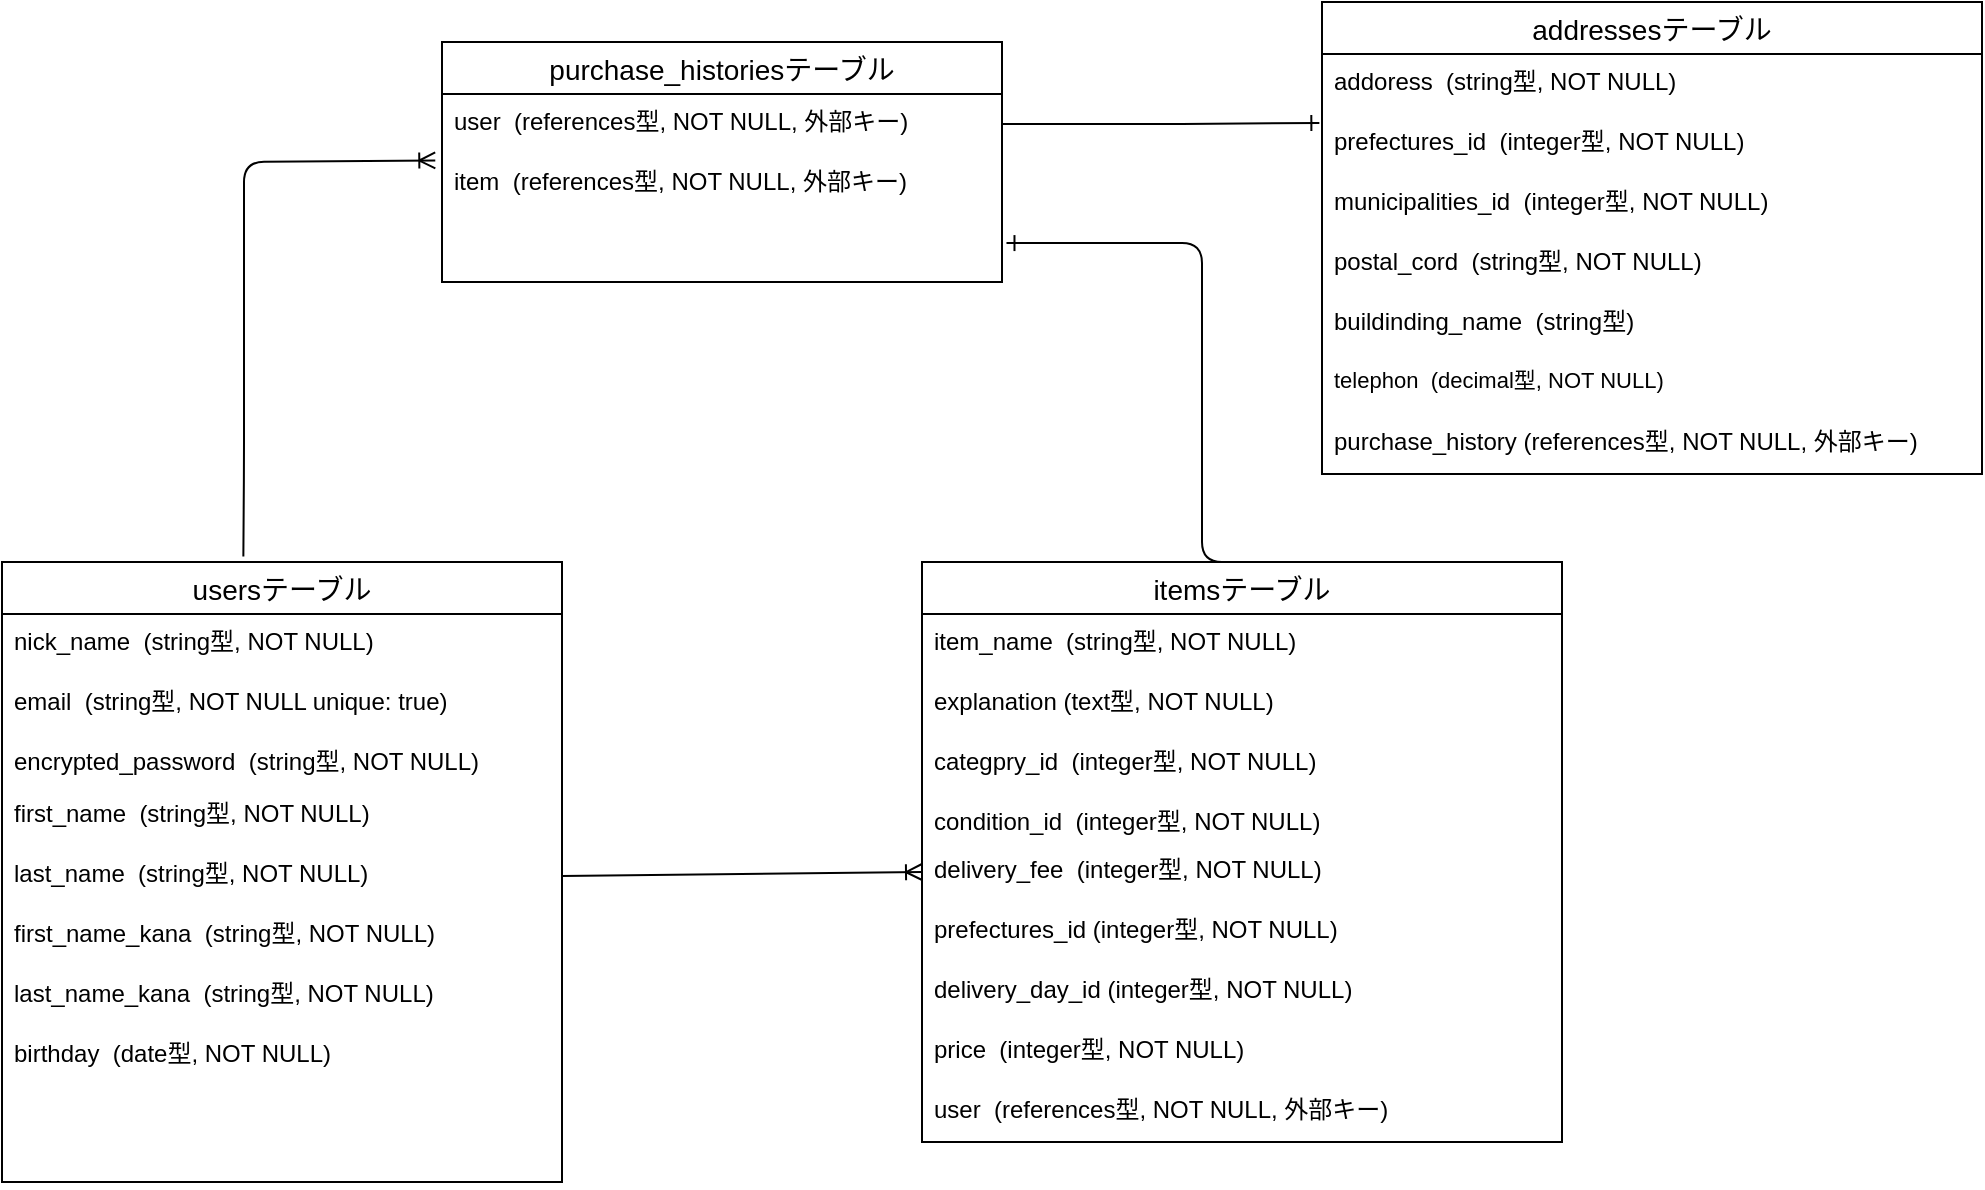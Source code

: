 <mxfile>
    <diagram id="gJbHfe-NU-gCqVRGfuJL" name="ページ1">
        <mxGraphModel dx="1005" dy="859" grid="1" gridSize="10" guides="1" tooltips="1" connect="1" arrows="1" fold="1" page="1" pageScale="1" pageWidth="827" pageHeight="1169" math="0" shadow="0">
            <root>
                <mxCell id="0"/>
                <mxCell id="1" parent="0"/>
                <mxCell id="82" style="edgeStyle=none;html=1;exitX=0.431;exitY=-0.009;exitDx=0;exitDy=0;fontSize=11;exitPerimeter=0;entryX=-0.012;entryY=0.05;entryDx=0;entryDy=0;entryPerimeter=0;endArrow=ERoneToMany;endFill=0;" edge="1" parent="1" source="34" target="80">
                    <mxGeometry relative="1" as="geometry">
                        <mxPoint x="490" y="160" as="targetPoint"/>
                        <Array as="points">
                            <mxPoint x="401" y="310"/>
                            <mxPoint x="401" y="160"/>
                        </Array>
                    </mxGeometry>
                </mxCell>
                <mxCell id="34" value="usersテーブル" style="swimlane;fontStyle=0;childLayout=stackLayout;horizontal=1;startSize=26;horizontalStack=0;resizeParent=1;resizeParentMax=0;resizeLast=0;collapsible=1;marginBottom=0;align=center;fontSize=14;" parent="1" vertex="1">
                    <mxGeometry x="280" y="360" width="280" height="310" as="geometry">
                        <mxRectangle x="60" y="390" width="50" height="26" as="alternateBounds"/>
                    </mxGeometry>
                </mxCell>
                <mxCell id="35" value="nick_name  (string型, NOT NULL)" style="text;strokeColor=none;fillColor=none;spacingLeft=4;spacingRight=4;overflow=hidden;rotatable=0;points=[[0,0.5],[1,0.5]];portConstraint=eastwest;fontSize=12;" parent="34" vertex="1">
                    <mxGeometry y="26" width="280" height="30" as="geometry"/>
                </mxCell>
                <mxCell id="37" value="email  (string型, NOT NULL unique: true)" style="text;strokeColor=none;fillColor=none;spacingLeft=4;spacingRight=4;overflow=hidden;rotatable=0;points=[[0,0.5],[1,0.5]];portConstraint=eastwest;fontSize=12;" parent="34" vertex="1">
                    <mxGeometry y="56" width="280" height="30" as="geometry"/>
                </mxCell>
                <mxCell id="90" value="encrypted_password  (string型, NOT NULL)" style="text;strokeColor=none;fillColor=none;spacingLeft=4;spacingRight=4;overflow=hidden;rotatable=0;points=[[0,0.5],[1,0.5]];portConstraint=eastwest;fontSize=12;" vertex="1" parent="34">
                    <mxGeometry y="86" width="280" height="26" as="geometry"/>
                </mxCell>
                <mxCell id="47" value="first_name  (string型, NOT NULL)" style="text;strokeColor=none;fillColor=none;spacingLeft=4;spacingRight=4;overflow=hidden;rotatable=0;points=[[0,0.5],[1,0.5]];portConstraint=eastwest;fontSize=12;align=left;" parent="34" vertex="1">
                    <mxGeometry y="112" width="280" height="30" as="geometry"/>
                </mxCell>
                <mxCell id="48" value="last_name  (string型, NOT NULL)" style="text;strokeColor=none;fillColor=none;spacingLeft=4;spacingRight=4;overflow=hidden;rotatable=0;points=[[0,0.5],[1,0.5]];portConstraint=eastwest;fontSize=12;align=left;" parent="34" vertex="1">
                    <mxGeometry y="142" width="280" height="30" as="geometry"/>
                </mxCell>
                <mxCell id="89" value="first_name_kana  (string型, NOT NULL)" style="text;strokeColor=none;fillColor=none;spacingLeft=4;spacingRight=4;overflow=hidden;rotatable=0;points=[[0,0.5],[1,0.5]];portConstraint=eastwest;fontSize=12;" vertex="1" parent="34">
                    <mxGeometry y="172" width="280" height="30" as="geometry"/>
                </mxCell>
                <mxCell id="88" value="last_name_kana  (string型, NOT NULL)" style="text;strokeColor=none;fillColor=none;spacingLeft=4;spacingRight=4;overflow=hidden;rotatable=0;points=[[0,0.5],[1,0.5]];portConstraint=eastwest;fontSize=12;" vertex="1" parent="34">
                    <mxGeometry y="202" width="280" height="30" as="geometry"/>
                </mxCell>
                <mxCell id="50" value="birthday  (date型, NOT NULL)" style="text;strokeColor=none;fillColor=none;spacingLeft=4;spacingRight=4;overflow=hidden;rotatable=0;points=[[0,0.5],[1,0.5]];portConstraint=eastwest;fontSize=12;align=left;" parent="34" vertex="1">
                    <mxGeometry y="232" width="280" height="78" as="geometry"/>
                </mxCell>
                <mxCell id="38" value="addressesテーブル" style="swimlane;fontStyle=0;childLayout=stackLayout;horizontal=1;startSize=26;horizontalStack=0;resizeParent=1;resizeParentMax=0;resizeLast=0;collapsible=1;marginBottom=0;align=center;fontSize=14;" parent="1" vertex="1">
                    <mxGeometry x="940" y="80" width="330" height="236" as="geometry"/>
                </mxCell>
                <mxCell id="39" value="addoress  (string型, NOT NULL)" style="text;strokeColor=none;fillColor=none;spacingLeft=4;spacingRight=4;overflow=hidden;rotatable=0;points=[[0,0.5],[1,0.5]];portConstraint=eastwest;fontSize=12;" parent="38" vertex="1">
                    <mxGeometry y="26" width="330" height="30" as="geometry"/>
                </mxCell>
                <mxCell id="40" value="prefectures_id  (integer型, NOT NULL)  " style="text;strokeColor=none;fillColor=none;spacingLeft=4;spacingRight=4;overflow=hidden;rotatable=0;points=[[0,0.5],[1,0.5]];portConstraint=eastwest;fontSize=12;" parent="38" vertex="1">
                    <mxGeometry y="56" width="330" height="30" as="geometry"/>
                </mxCell>
                <mxCell id="53" value="municipalities_id  (integer型, NOT NULL)" style="text;strokeColor=none;fillColor=none;spacingLeft=4;spacingRight=4;overflow=hidden;rotatable=0;points=[[0,0.5],[1,0.5]];portConstraint=eastwest;fontSize=12;align=left;" parent="38" vertex="1">
                    <mxGeometry y="86" width="330" height="30" as="geometry"/>
                </mxCell>
                <mxCell id="51" value="postal_cord  (string型, NOT NULL)" style="text;strokeColor=none;fillColor=none;spacingLeft=4;spacingRight=4;overflow=hidden;rotatable=0;points=[[0,0.5],[1,0.5]];portConstraint=eastwest;fontSize=12;align=left;" parent="38" vertex="1">
                    <mxGeometry y="116" width="330" height="30" as="geometry"/>
                </mxCell>
                <mxCell id="55" value="buildinding_name  (string型)  " style="text;strokeColor=none;fillColor=none;spacingLeft=4;spacingRight=4;overflow=hidden;rotatable=0;points=[[0,0.5],[1,0.5]];portConstraint=eastwest;fontSize=12;align=left;" parent="38" vertex="1">
                    <mxGeometry y="146" width="330" height="30" as="geometry"/>
                </mxCell>
                <mxCell id="52" value="telephon  (decimal型, NOT NULL)" style="text;strokeColor=none;fillColor=none;spacingLeft=4;spacingRight=4;overflow=hidden;rotatable=0;points=[[0,0.5],[1,0.5]];portConstraint=eastwest;fontSize=11;align=left;" parent="38" vertex="1">
                    <mxGeometry y="176" width="330" height="30" as="geometry"/>
                </mxCell>
                <mxCell id="102" value="purchase_history (references型, NOT NULL, 外部キー)" style="text;strokeColor=none;fillColor=none;spacingLeft=4;spacingRight=4;overflow=hidden;rotatable=0;points=[[0,0.5],[1,0.5]];portConstraint=eastwest;fontSize=12;" vertex="1" parent="38">
                    <mxGeometry y="206" width="330" height="30" as="geometry"/>
                </mxCell>
                <mxCell id="101" style="edgeStyle=orthogonalEdgeStyle;html=1;exitX=0.5;exitY=0;exitDx=0;exitDy=0;fontSize=11;endArrow=ERone;endFill=0;entryX=1.008;entryY=0.696;entryDx=0;entryDy=0;entryPerimeter=0;" edge="1" parent="1" source="43" target="80">
                    <mxGeometry relative="1" as="geometry">
                        <mxPoint x="790" y="200" as="targetPoint"/>
                        <Array as="points">
                            <mxPoint x="880" y="201"/>
                        </Array>
                    </mxGeometry>
                </mxCell>
                <mxCell id="43" value="itemsテーブル" style="swimlane;fontStyle=0;childLayout=stackLayout;horizontal=1;startSize=26;horizontalStack=0;resizeParent=1;resizeParentMax=0;resizeLast=0;collapsible=1;marginBottom=0;align=center;fontSize=14;" parent="1" vertex="1">
                    <mxGeometry x="740" y="360" width="320" height="290" as="geometry"/>
                </mxCell>
                <mxCell id="73" value="item_name  (string型, NOT NULL)" style="text;strokeColor=none;fillColor=none;spacingLeft=4;spacingRight=4;overflow=hidden;rotatable=0;points=[[0,0.5],[1,0.5]];portConstraint=eastwest;fontSize=12;align=left;" parent="43" vertex="1">
                    <mxGeometry y="26" width="320" height="30" as="geometry"/>
                </mxCell>
                <mxCell id="72" value="explanation (text型, NOT NULL)" style="text;strokeColor=none;fillColor=none;spacingLeft=4;spacingRight=4;overflow=hidden;rotatable=0;points=[[0,0.5],[1,0.5]];portConstraint=eastwest;fontSize=12;align=left;" parent="43" vertex="1">
                    <mxGeometry y="56" width="320" height="30" as="geometry"/>
                </mxCell>
                <mxCell id="57" value="categpry_id  (integer型, NOT NULL)" style="text;strokeColor=none;fillColor=none;spacingLeft=4;spacingRight=4;overflow=hidden;rotatable=0;points=[[0,0.5],[1,0.5]];portConstraint=eastwest;fontSize=12;align=left;" parent="43" vertex="1">
                    <mxGeometry y="86" width="320" height="30" as="geometry"/>
                </mxCell>
                <mxCell id="58" value="condition_id  (integer型, NOT NULL)" style="text;strokeColor=none;fillColor=none;spacingLeft=4;spacingRight=4;overflow=hidden;rotatable=0;points=[[0,0.5],[1,0.5]];portConstraint=eastwest;fontSize=12;align=left;" parent="43" vertex="1">
                    <mxGeometry y="116" width="320" height="24" as="geometry"/>
                </mxCell>
                <mxCell id="59" value="delivery_fee  (integer型, NOT NULL)" style="text;strokeColor=none;fillColor=none;spacingLeft=4;spacingRight=4;overflow=hidden;rotatable=0;points=[[0,0.5],[1,0.5]];portConstraint=eastwest;fontSize=12;align=left;" parent="43" vertex="1">
                    <mxGeometry y="140" width="320" height="30" as="geometry"/>
                </mxCell>
                <mxCell id="95" value="prefectures_id (integer型, NOT NULL)" style="text;strokeColor=none;fillColor=none;spacingLeft=4;spacingRight=4;overflow=hidden;rotatable=0;points=[[0,0.5],[1,0.5]];portConstraint=eastwest;fontSize=12;align=left;" vertex="1" parent="43">
                    <mxGeometry y="170" width="320" height="30" as="geometry"/>
                </mxCell>
                <mxCell id="96" value="delivery_day_id (integer型, NOT NULL)" style="text;strokeColor=none;fillColor=none;spacingLeft=4;spacingRight=4;overflow=hidden;rotatable=0;points=[[0,0.5],[1,0.5]];portConstraint=eastwest;fontSize=12;align=left;" vertex="1" parent="43">
                    <mxGeometry y="200" width="320" height="30" as="geometry"/>
                </mxCell>
                <mxCell id="45" value="price  (integer型, NOT NULL)" style="text;strokeColor=none;fillColor=none;spacingLeft=4;spacingRight=4;overflow=hidden;rotatable=0;points=[[0,0.5],[1,0.5]];portConstraint=eastwest;fontSize=12;" parent="43" vertex="1">
                    <mxGeometry y="230" width="320" height="30" as="geometry"/>
                </mxCell>
                <mxCell id="62" value="user  (references型, NOT NULL, 外部キー)" style="text;strokeColor=none;fillColor=none;spacingLeft=4;spacingRight=4;overflow=hidden;rotatable=0;points=[[0,0.5],[1,0.5]];portConstraint=eastwest;fontSize=12;align=left;" parent="43" vertex="1">
                    <mxGeometry y="260" width="320" height="30" as="geometry"/>
                </mxCell>
                <mxCell id="78" value="purchase_historiesテーブル" style="swimlane;fontStyle=0;childLayout=stackLayout;horizontal=1;startSize=26;horizontalStack=0;resizeParent=1;resizeParentMax=0;resizeLast=0;collapsible=1;marginBottom=0;align=center;fontSize=14;" vertex="1" parent="1">
                    <mxGeometry x="500" y="100" width="280" height="120" as="geometry"/>
                </mxCell>
                <mxCell id="79" value="user  (references型, NOT NULL, 外部キー)" style="text;strokeColor=none;fillColor=none;spacingLeft=4;spacingRight=4;overflow=hidden;rotatable=0;points=[[0,0.5],[1,0.5]];portConstraint=eastwest;fontSize=12;" vertex="1" parent="78">
                    <mxGeometry y="26" width="280" height="30" as="geometry"/>
                </mxCell>
                <mxCell id="80" value="item  (references型, NOT NULL, 外部キー)" style="text;strokeColor=none;fillColor=none;spacingLeft=4;spacingRight=4;overflow=hidden;rotatable=0;points=[[0,0.5],[1,0.5]];portConstraint=eastwest;fontSize=12;" vertex="1" parent="78">
                    <mxGeometry y="56" width="280" height="64" as="geometry"/>
                </mxCell>
                <mxCell id="92" style="edgeStyle=none;html=1;fontSize=11;endArrow=ERoneToMany;endFill=0;entryX=0;entryY=0.5;entryDx=0;entryDy=0;exitX=1;exitY=0.5;exitDx=0;exitDy=0;" edge="1" parent="1" source="48" target="59">
                    <mxGeometry relative="1" as="geometry">
                        <mxPoint x="740" y="523.704" as="targetPoint"/>
                        <mxPoint x="567.2" y="470" as="sourcePoint"/>
                    </mxGeometry>
                </mxCell>
                <mxCell id="100" style="edgeStyle=orthogonalEdgeStyle;html=1;exitX=1;exitY=0.5;exitDx=0;exitDy=0;entryX=-0.004;entryY=0.151;entryDx=0;entryDy=0;entryPerimeter=0;fontSize=11;endArrow=ERone;endFill=0;" edge="1" parent="1" source="79" target="40">
                    <mxGeometry relative="1" as="geometry"/>
                </mxCell>
            </root>
        </mxGraphModel>
    </diagram>
</mxfile>